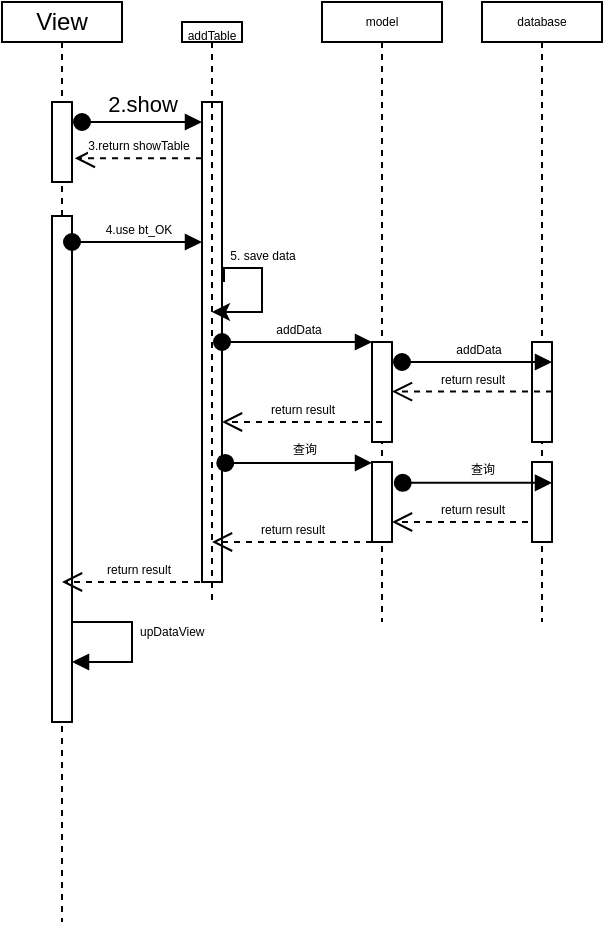 <mxfile version="20.8.10" type="device"><diagram name="第 1 页" id="BD8Y4ppYcy06DRC6tERb"><mxGraphModel dx="446" dy="311" grid="1" gridSize="10" guides="1" tooltips="1" connect="1" arrows="1" fold="1" page="1" pageScale="1" pageWidth="827" pageHeight="1169" math="0" shadow="0"><root><mxCell id="0"/><mxCell id="1" parent="0"/><mxCell id="Xghn_KFItVUI3uuKUTxb-5" value="View" style="shape=umlLifeline;perimeter=lifelinePerimeter;whiteSpace=wrap;html=1;container=1;collapsible=0;recursiveResize=0;outlineConnect=0;size=20;" parent="1" vertex="1"><mxGeometry x="320" y="180" width="60" height="460" as="geometry"/></mxCell><mxCell id="Xghn_KFItVUI3uuKUTxb-7" value="" style="html=1;points=[];perimeter=orthogonalPerimeter;" parent="Xghn_KFItVUI3uuKUTxb-5" vertex="1"><mxGeometry x="25" y="50" width="10" height="40" as="geometry"/></mxCell><mxCell id="Xghn_KFItVUI3uuKUTxb-43" value="" style="html=1;points=[];perimeter=orthogonalPerimeter;" parent="Xghn_KFItVUI3uuKUTxb-5" vertex="1"><mxGeometry x="25" y="107" width="10" height="253" as="geometry"/></mxCell><mxCell id="Xghn_KFItVUI3uuKUTxb-44" value="4.use bt_OK" style="html=1;verticalAlign=bottom;startArrow=oval;startFill=1;endArrow=block;startSize=8;rounded=0;fontSize=6;" parent="Xghn_KFItVUI3uuKUTxb-5" edge="1"><mxGeometry width="60" relative="1" as="geometry"><mxPoint x="35" y="120" as="sourcePoint"/><mxPoint x="100" y="120" as="targetPoint"/></mxGeometry></mxCell><mxCell id="Xghn_KFItVUI3uuKUTxb-45" value="return result" style="html=1;verticalAlign=bottom;endArrow=open;dashed=1;endSize=8;rounded=0;fontSize=6;" parent="Xghn_KFItVUI3uuKUTxb-5" edge="1"><mxGeometry relative="1" as="geometry"><mxPoint x="105" y="290" as="sourcePoint"/><mxPoint x="30" y="290" as="targetPoint"/></mxGeometry></mxCell><mxCell id="Xghn_KFItVUI3uuKUTxb-49" value="upDataView" style="edgeStyle=orthogonalEdgeStyle;html=1;align=left;spacingLeft=2;endArrow=block;rounded=0;entryX=1;entryY=0;fontSize=6;" parent="Xghn_KFItVUI3uuKUTxb-5" edge="1"><mxGeometry x="0.003" relative="1" as="geometry"><mxPoint x="35" y="320" as="sourcePoint"/><Array as="points"><mxPoint x="35" y="310"/><mxPoint x="65" y="310"/><mxPoint x="65" y="330"/></Array><mxPoint x="35" y="330" as="targetPoint"/><mxPoint as="offset"/></mxGeometry></mxCell><mxCell id="Xghn_KFItVUI3uuKUTxb-16" value="" style="html=1;points=[];perimeter=orthogonalPerimeter;" parent="1" vertex="1"><mxGeometry x="420" y="230" width="10" height="240" as="geometry"/></mxCell><mxCell id="Xghn_KFItVUI3uuKUTxb-17" value="2.show" style="html=1;verticalAlign=bottom;startArrow=oval;endArrow=block;startSize=8;rounded=0;" parent="1" target="Xghn_KFItVUI3uuKUTxb-16" edge="1"><mxGeometry relative="1" as="geometry"><mxPoint x="360" y="240" as="sourcePoint"/></mxGeometry></mxCell><mxCell id="Xghn_KFItVUI3uuKUTxb-20" value="&lt;font style=&quot;font-size: 6px;&quot;&gt;addTable&lt;/font&gt;" style="shape=umlLifeline;perimeter=lifelinePerimeter;whiteSpace=wrap;html=1;container=1;collapsible=0;recursiveResize=0;outlineConnect=0;size=10;" parent="1" vertex="1"><mxGeometry x="410" y="190" width="30" height="290" as="geometry"/></mxCell><mxCell id="Xghn_KFItVUI3uuKUTxb-21" value="3.return showTable" style="html=1;verticalAlign=bottom;endArrow=open;dashed=1;endSize=8;rounded=0;fontSize=6;entryX=1.14;entryY=0.703;entryDx=0;entryDy=0;entryPerimeter=0;" parent="1" source="Xghn_KFItVUI3uuKUTxb-16" target="Xghn_KFItVUI3uuKUTxb-7" edge="1"><mxGeometry relative="1" as="geometry"><mxPoint x="260" y="280" as="sourcePoint"/><mxPoint x="180" y="280" as="targetPoint"/><mxPoint as="offset"/></mxGeometry></mxCell><mxCell id="Xghn_KFItVUI3uuKUTxb-24" style="edgeStyle=orthogonalEdgeStyle;rounded=0;orthogonalLoop=1;jettySize=auto;html=1;fontSize=6;" parent="1" target="Xghn_KFItVUI3uuKUTxb-20" edge="1"><mxGeometry relative="1" as="geometry"><mxPoint x="431" y="320" as="sourcePoint"/><mxPoint x="450" y="350" as="targetPoint"/><Array as="points"><mxPoint x="450" y="313"/><mxPoint x="450" y="335"/></Array></mxGeometry></mxCell><mxCell id="Xghn_KFItVUI3uuKUTxb-25" value="5. save data" style="text;html=1;align=center;verticalAlign=middle;resizable=0;points=[];autosize=1;strokeColor=none;fillColor=none;fontSize=6;" parent="1" vertex="1"><mxGeometry x="420" y="297" width="60" height="20" as="geometry"/></mxCell><mxCell id="Xghn_KFItVUI3uuKUTxb-26" value="model" style="shape=umlLifeline;perimeter=lifelinePerimeter;whiteSpace=wrap;html=1;container=1;collapsible=0;recursiveResize=0;outlineConnect=0;fontSize=6;size=20;" parent="1" vertex="1"><mxGeometry x="480" y="180" width="60" height="310" as="geometry"/></mxCell><mxCell id="Xghn_KFItVUI3uuKUTxb-27" value="" style="html=1;points=[];perimeter=orthogonalPerimeter;fontSize=6;" parent="Xghn_KFItVUI3uuKUTxb-26" vertex="1"><mxGeometry x="25" y="170" width="10" height="50" as="geometry"/></mxCell><mxCell id="Xghn_KFItVUI3uuKUTxb-32" value="" style="html=1;points=[];perimeter=orthogonalPerimeter;fontSize=6;" parent="Xghn_KFItVUI3uuKUTxb-26" vertex="1"><mxGeometry x="25" y="230" width="10" height="40" as="geometry"/></mxCell><mxCell id="Xghn_KFItVUI3uuKUTxb-30" value="return result" style="html=1;verticalAlign=bottom;endArrow=open;dashed=1;endSize=8;rounded=0;fontSize=6;" parent="Xghn_KFItVUI3uuKUTxb-26" edge="1"><mxGeometry relative="1" as="geometry"><mxPoint x="30" y="210" as="sourcePoint"/><mxPoint x="-50" y="210" as="targetPoint"/></mxGeometry></mxCell><mxCell id="Xghn_KFItVUI3uuKUTxb-40" value="return result" style="html=1;verticalAlign=bottom;endArrow=open;dashed=1;endSize=8;rounded=0;fontSize=6;" parent="Xghn_KFItVUI3uuKUTxb-26" edge="1"><mxGeometry relative="1" as="geometry"><mxPoint x="115" y="260" as="sourcePoint"/><mxPoint x="35" y="260" as="targetPoint"/></mxGeometry></mxCell><mxCell id="Xghn_KFItVUI3uuKUTxb-41" value="return result" style="html=1;verticalAlign=bottom;endArrow=open;dashed=1;endSize=8;rounded=0;fontSize=6;" parent="Xghn_KFItVUI3uuKUTxb-26" edge="1"><mxGeometry relative="1" as="geometry"><mxPoint x="25" y="270" as="sourcePoint"/><mxPoint x="-55" y="270" as="targetPoint"/></mxGeometry></mxCell><mxCell id="Xghn_KFItVUI3uuKUTxb-28" value="addData" style="html=1;verticalAlign=bottom;startArrow=oval;endArrow=block;startSize=8;rounded=0;fontSize=6;" parent="1" target="Xghn_KFItVUI3uuKUTxb-27" edge="1"><mxGeometry relative="1" as="geometry"><mxPoint x="430" y="350" as="sourcePoint"/></mxGeometry></mxCell><mxCell id="Xghn_KFItVUI3uuKUTxb-33" value="查询" style="html=1;verticalAlign=bottom;startArrow=oval;endArrow=block;startSize=8;rounded=0;fontSize=6;exitX=1.163;exitY=0.752;exitDx=0;exitDy=0;exitPerimeter=0;" parent="1" source="Xghn_KFItVUI3uuKUTxb-16" target="Xghn_KFItVUI3uuKUTxb-32" edge="1"><mxGeometry x="0.062" relative="1" as="geometry"><mxPoint x="445" y="410" as="sourcePoint"/><mxPoint as="offset"/></mxGeometry></mxCell><mxCell id="Xghn_KFItVUI3uuKUTxb-34" value="database" style="shape=umlLifeline;perimeter=lifelinePerimeter;whiteSpace=wrap;html=1;container=1;collapsible=0;recursiveResize=0;outlineConnect=0;fontSize=6;size=20;" parent="1" vertex="1"><mxGeometry x="560" y="180" width="60" height="310" as="geometry"/></mxCell><mxCell id="Xghn_KFItVUI3uuKUTxb-35" value="" style="html=1;points=[];perimeter=orthogonalPerimeter;fontSize=6;" parent="Xghn_KFItVUI3uuKUTxb-34" vertex="1"><mxGeometry x="25" y="170" width="10" height="50" as="geometry"/></mxCell><mxCell id="Xghn_KFItVUI3uuKUTxb-36" value="" style="html=1;points=[];perimeter=orthogonalPerimeter;fontSize=6;" parent="Xghn_KFItVUI3uuKUTxb-34" vertex="1"><mxGeometry x="25" y="230" width="10" height="40" as="geometry"/></mxCell><mxCell id="Xghn_KFItVUI3uuKUTxb-37" value="addData" style="html=1;verticalAlign=bottom;startArrow=oval;endArrow=block;startSize=8;rounded=0;fontSize=6;" parent="Xghn_KFItVUI3uuKUTxb-34" edge="1"><mxGeometry relative="1" as="geometry"><mxPoint x="-40" y="180" as="sourcePoint"/><mxPoint x="35" y="180" as="targetPoint"/></mxGeometry></mxCell><mxCell id="Xghn_KFItVUI3uuKUTxb-38" value="return result" style="html=1;verticalAlign=bottom;endArrow=open;dashed=1;endSize=8;rounded=0;fontSize=6;" parent="Xghn_KFItVUI3uuKUTxb-34" edge="1"><mxGeometry relative="1" as="geometry"><mxPoint x="35" y="194.76" as="sourcePoint"/><mxPoint x="-45" y="194.76" as="targetPoint"/></mxGeometry></mxCell><mxCell id="Xghn_KFItVUI3uuKUTxb-39" value="查询" style="html=1;verticalAlign=bottom;startArrow=oval;endArrow=block;startSize=8;rounded=0;fontSize=6;exitX=1.038;exitY=0.859;exitDx=0;exitDy=0;exitPerimeter=0;" parent="Xghn_KFItVUI3uuKUTxb-34" edge="1"><mxGeometry x="0.062" relative="1" as="geometry"><mxPoint x="-39.62" y="240.39" as="sourcePoint"/><mxPoint x="35" y="240.39" as="targetPoint"/><mxPoint as="offset"/></mxGeometry></mxCell></root></mxGraphModel></diagram></mxfile>